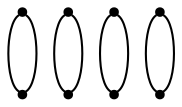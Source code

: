 graph {
  node [shape=point,comment="{\"directed\":false,\"doi\":\"10.1007/978-3-030-68766-3_21\",\"figure\":\"8 (1)\"}"]

  v0 [pos="1350.587087932467,440.68573422327927"]
  v1 [pos="1431.365585146107,521.4644178143976"]
  v2 [pos="1296.7326580389235,279.1245517827399"]
  v3 [pos="1377.511155252563,359.9073049827145"]
  v4 [pos="1242.879213765854,534.9287187155003"]
  v5 [pos="1215.9510131986078,359.9029810233047"]
  v6 [pos="1135.169368358292,279.1245517827399"]
  v7 [pos="1189.023798251836,467.60645115832574"]

  v0 -- v1 [id="-1",pos="1350.587087932467,440.68573422327927 1431.3696865990482,440.673302839976 1431.3696865990482,440.673302839976 1431.3696865990482,440.673302839976 1431.365585146107,521.4644178143976 1431.365585146107,521.4644178143976 1431.365585146107,521.4644178143976"]
  v1 -- v0 [id="-3",pos="1431.365585146107,521.4644178143976 1350.5859433409487,521.4644178143976 1350.5859433409487,521.4644178143976 1350.5859433409487,521.4644178143976 1350.587087932467,440.68573422327927 1350.587087932467,440.68573422327927 1350.587087932467,440.68573422327927"]
  v2 -- v3 [id="-4",pos="1296.7326580389235,279.1245517827399 1377.5110598699364,279.1245517827399 1377.5110598699364,279.1245517827399 1377.5110598699364,279.1245517827399 1377.511155252563,359.9073049827145 1377.511155252563,359.9073049827145 1377.511155252563,359.9073049827145"]
  v3 -- v2 [id="-5",pos="1377.511155252563,359.9073049827145 1296.731513447405,359.9073049827145 1296.731513447405,359.9073049827145 1296.731513447405,359.9073049827145 1296.7326580389235,279.1245517827399 1296.7326580389235,279.1245517827399 1296.7326580389235,279.1245517827399"]
  v4 -- v7 [id="-6",pos="1242.879213765854,534.9287187155003 1242.881280389429,467.606323983049 1242.881280389429,467.606323983049 1242.881280389429,467.606323983049 1189.023798251836,467.60645115832574 1189.023798251836,467.60645115832574 1189.023798251836,467.60645115832574"]
  v5 -- v6 [id="-7",pos="1215.9510131986078,359.9029810233047 1215.9520942017086,279.1245517827399 1215.9520942017086,279.1245517827399 1215.9520942017086,279.1245517827399 1135.169368358292,279.1245517827399 1135.169368358292,279.1245517827399 1135.169368358292,279.1245517827399"]
  v5 -- v6 [id="-8",pos="1215.9510131986078,359.9029810233047 1135.168350943609,359.9029810233047 1135.168350943609,359.9029810233047 1135.168350943609,359.9029810233047 1135.169368358292,279.1245517827399 1135.169368358292,279.1245517827399 1135.169368358292,279.1245517827399"]
  v7 -- v4 [id="-9",pos="1189.023798251836,467.60645115832574 1189.0226536603175,534.9287187155003 1189.0226536603175,534.9287187155003 1189.0226536603175,534.9287187155003 1242.879213765854,534.9287187155003 1242.879213765854,534.9287187155003 1242.879213765854,534.9287187155003"]
}